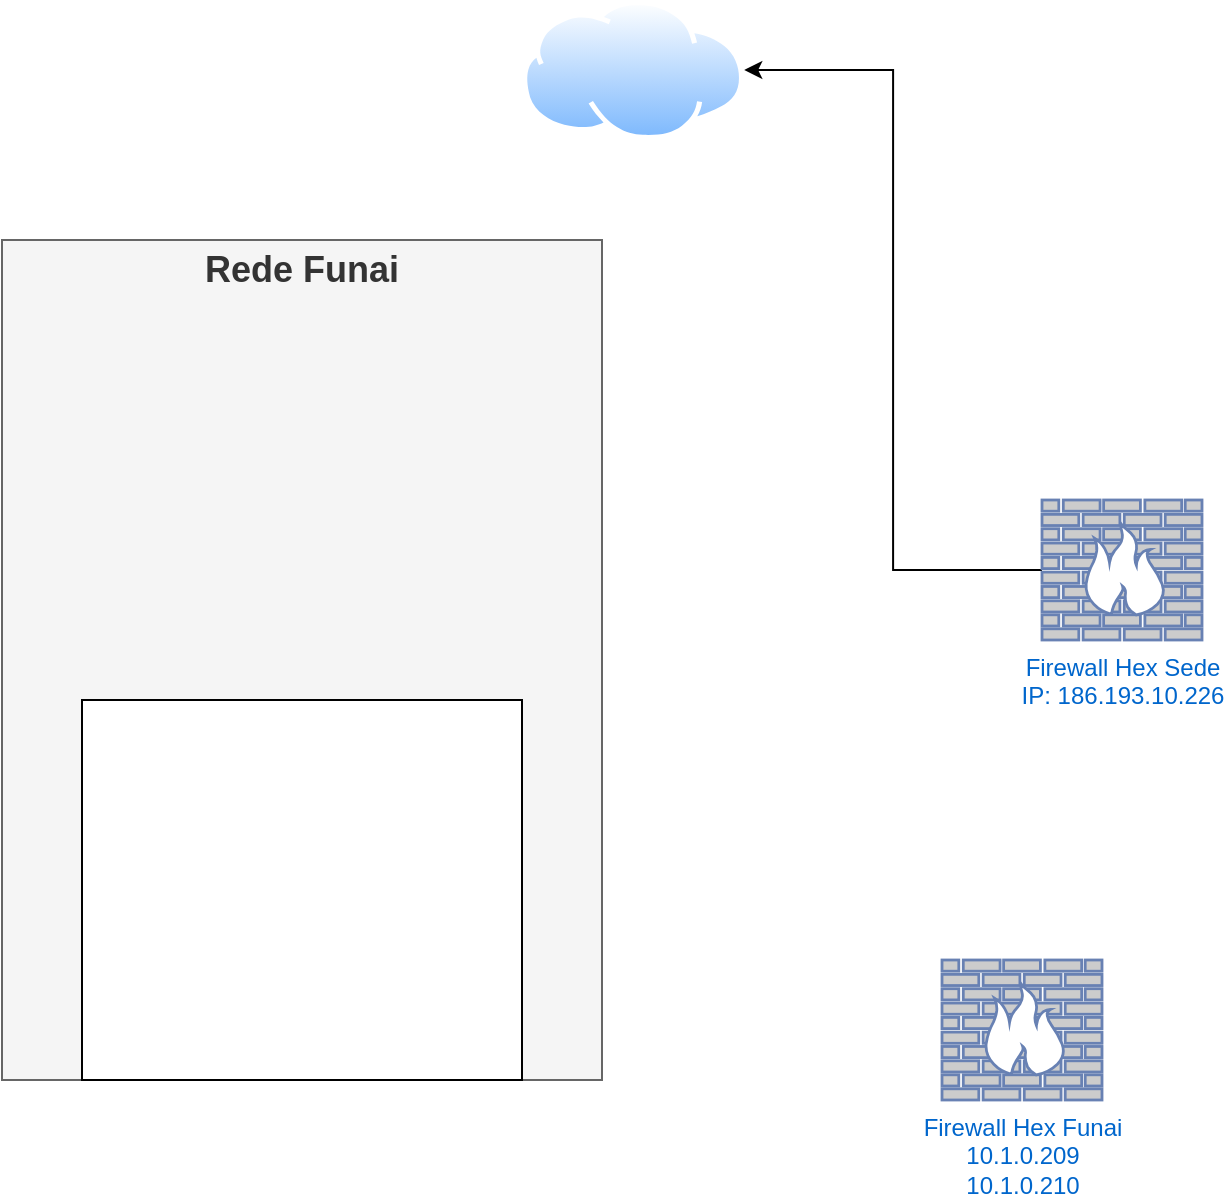 <mxfile version="20.8.20" type="github">
  <diagram name="Página-1" id="IFx6NMGYyCRsC6z7bqO6">
    <mxGraphModel dx="1434" dy="802" grid="1" gridSize="10" guides="1" tooltips="1" connect="1" arrows="1" fold="1" page="1" pageScale="1" pageWidth="827" pageHeight="1169" math="0" shadow="0">
      <root>
        <mxCell id="0" />
        <mxCell id="1" parent="0" />
        <mxCell id="xz2f4xEVSfaitzsIXRrV-9" value="&lt;h2&gt;Rede Funai&lt;/h2&gt;" style="rounded=0;whiteSpace=wrap;html=1;fillColor=#f5f5f5;fontColor=#333333;strokeColor=#666666;labelPosition=center;verticalLabelPosition=top;align=center;verticalAlign=bottom;spacingBottom=-44;" vertex="1" parent="1">
          <mxGeometry x="30" y="160" width="300" height="420" as="geometry" />
        </mxCell>
        <mxCell id="xz2f4xEVSfaitzsIXRrV-1" value="" style="aspect=fixed;perimeter=ellipsePerimeter;html=1;align=center;shadow=0;dashed=0;spacingTop=3;image;image=img/lib/active_directory/internet_cloud.svg;" vertex="1" parent="1">
          <mxGeometry x="290" y="40" width="111.11" height="70" as="geometry" />
        </mxCell>
        <mxCell id="xz2f4xEVSfaitzsIXRrV-5" value="Firewall Hex Funai&lt;br&gt;10.1.0.209&lt;br&gt;10.1.0.210" style="fontColor=#0066CC;verticalAlign=top;verticalLabelPosition=bottom;labelPosition=center;align=center;html=1;outlineConnect=0;fillColor=#CCCCCC;strokeColor=#6881B3;gradientColor=none;gradientDirection=north;strokeWidth=2;shape=mxgraph.networks.firewall;" vertex="1" parent="1">
          <mxGeometry x="500" y="520" width="80" height="70" as="geometry" />
        </mxCell>
        <mxCell id="xz2f4xEVSfaitzsIXRrV-7" style="edgeStyle=orthogonalEdgeStyle;rounded=0;orthogonalLoop=1;jettySize=auto;html=1;entryX=1;entryY=0.5;entryDx=0;entryDy=0;" edge="1" parent="1" source="xz2f4xEVSfaitzsIXRrV-6" target="xz2f4xEVSfaitzsIXRrV-1">
          <mxGeometry relative="1" as="geometry" />
        </mxCell>
        <mxCell id="xz2f4xEVSfaitzsIXRrV-6" value="Firewall Hex Sede&lt;br&gt;IP: 186.193.10.226" style="fontColor=#0066CC;verticalAlign=top;verticalLabelPosition=bottom;labelPosition=center;align=center;html=1;outlineConnect=0;fillColor=#CCCCCC;strokeColor=#6881B3;gradientColor=none;gradientDirection=north;strokeWidth=2;shape=mxgraph.networks.firewall;" vertex="1" parent="1">
          <mxGeometry x="550" y="290" width="80" height="70" as="geometry" />
        </mxCell>
        <mxCell id="xz2f4xEVSfaitzsIXRrV-10" value="" style="rounded=0;whiteSpace=wrap;html=1;" vertex="1" parent="1">
          <mxGeometry x="70" y="390" width="220" height="190" as="geometry" />
        </mxCell>
      </root>
    </mxGraphModel>
  </diagram>
</mxfile>
